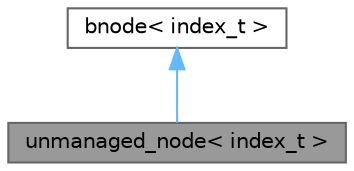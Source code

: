 digraph "unmanaged_node&lt; index_t &gt;"
{
 // LATEX_PDF_SIZE
  bgcolor="transparent";
  edge [fontname=Helvetica,fontsize=10,labelfontname=Helvetica,labelfontsize=10];
  node [fontname=Helvetica,fontsize=10,shape=box,height=0.2,width=0.4];
  Node1 [id="Node000001",label="unmanaged_node\< index_t \>",height=0.2,width=0.4,color="gray40", fillcolor="grey60", style="filled", fontcolor="black",tooltip="A hierarchical node in a pathfinding context, requires manual memory management."];
  Node2 -> Node1 [id="edge1_Node000001_Node000002",dir="back",color="steelblue1",style="solid",tooltip=" "];
  Node2 [id="Node000002",label="bnode\< index_t \>",height=0.2,width=0.4,color="gray40", fillcolor="white", style="filled",URL="$da/d98/structchdr_1_1solvers_1_1bnode.html",tooltip="Base class for pathfinding nodes."];
}
